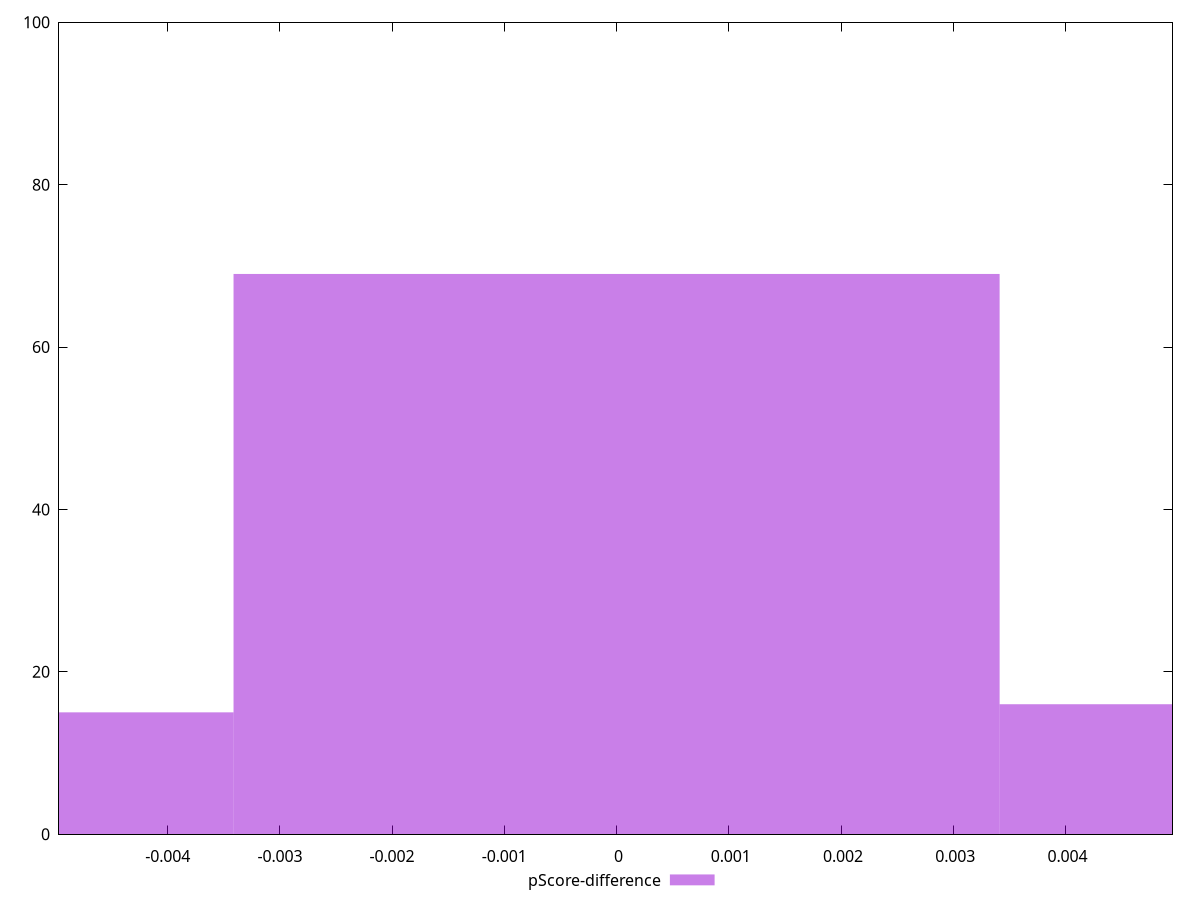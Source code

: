 reset

$pScoreDifference <<EOF
-0.00682602311225178 15
0 69
0.00682602311225178 16
EOF

set key outside below
set boxwidth 0.00682602311225178
set xrange [-0.004968188390455763:0.004953399780536827]
set yrange [0:100]
set trange [0:100]
set style fill transparent solid 0.5 noborder
set terminal svg size 640, 490 enhanced background rgb 'white'
set output "reports/report_00027_2021-02-24T12-40-31.850Z/interactive/samples/astro/pScore-difference/histogram.svg"

plot $pScoreDifference title "pScore-difference" with boxes

reset
